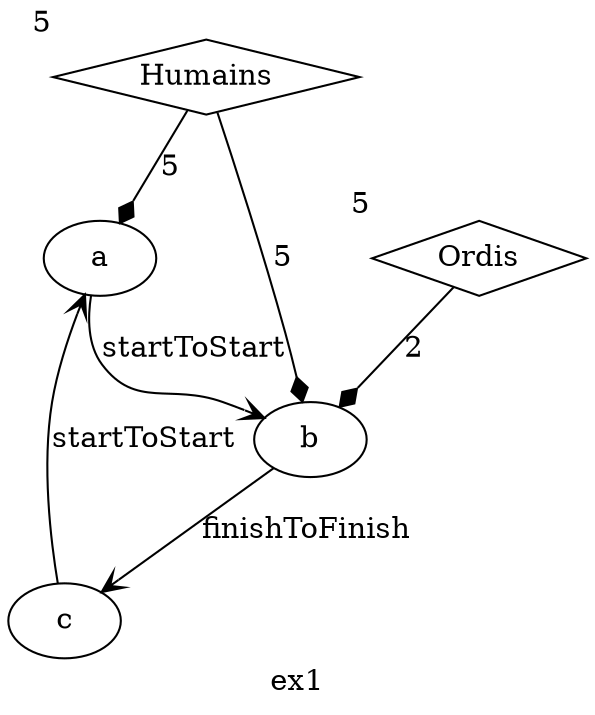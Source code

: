
digraph ex1 {
label=ex1


Humains [shape=diamond] [xlabel=5];
Ordis [shape=diamond] [xlabel=5];

				Humains -> a [arrowhead=diamond label=5];

				Humains -> b [arrowhead=diamond label=5];

				Ordis -> b [arrowhead=diamond label=2];

				a -> b [arrowhead=vee label=startToStart];

				b -> c [arrowhead=vee label=finishToFinish];

				c -> a [arrowhead=vee label=startToStart];

	  


}

